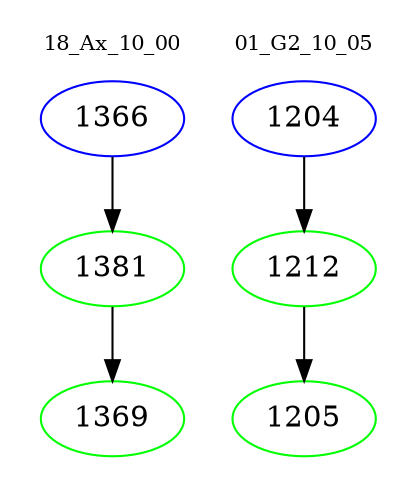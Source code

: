 digraph{
subgraph cluster_0 {
color = white
label = "18_Ax_10_00";
fontsize=10;
T0_1366 [label="1366", color="blue"]
T0_1366 -> T0_1381 [color="black"]
T0_1381 [label="1381", color="green"]
T0_1381 -> T0_1369 [color="black"]
T0_1369 [label="1369", color="green"]
}
subgraph cluster_1 {
color = white
label = "01_G2_10_05";
fontsize=10;
T1_1204 [label="1204", color="blue"]
T1_1204 -> T1_1212 [color="black"]
T1_1212 [label="1212", color="green"]
T1_1212 -> T1_1205 [color="black"]
T1_1205 [label="1205", color="green"]
}
}
